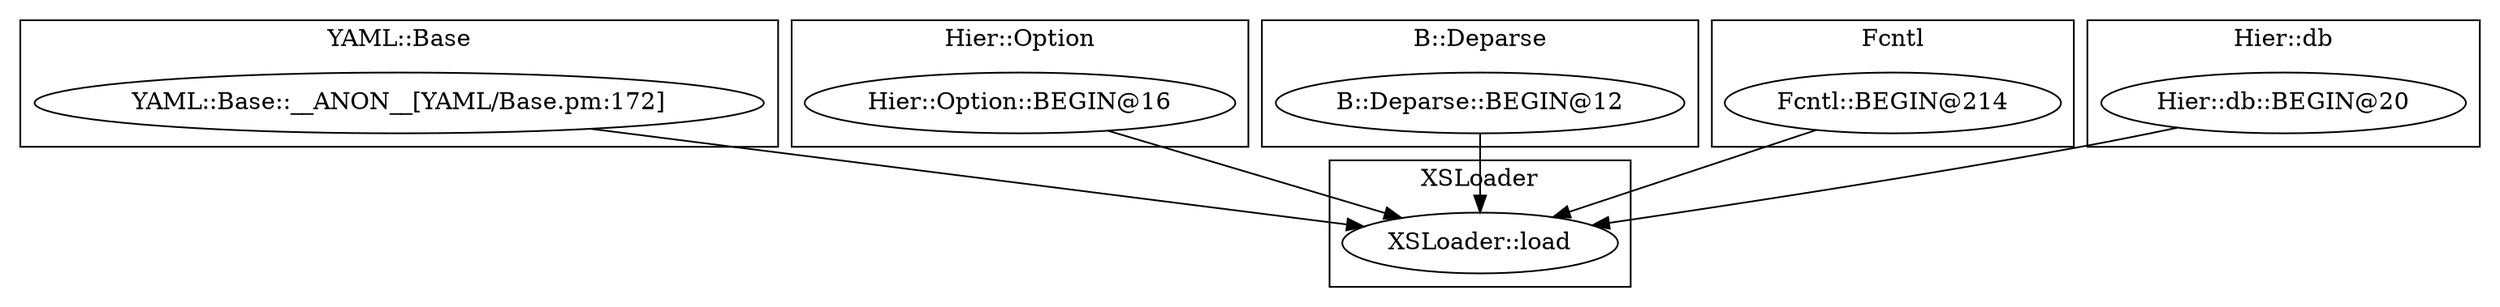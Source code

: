 digraph {
graph [overlap=false]
subgraph cluster_YAML_Base {
	label="YAML::Base";
	"YAML::Base::__ANON__[YAML/Base.pm:172]";
}
subgraph cluster_Hier_Option {
	label="Hier::Option";
	"Hier::Option::BEGIN@16";
}
subgraph cluster_XSLoader {
	label="XSLoader";
	"XSLoader::load";
}
subgraph cluster_B_Deparse {
	label="B::Deparse";
	"B::Deparse::BEGIN@12";
}
subgraph cluster_Fcntl {
	label="Fcntl";
	"Fcntl::BEGIN@214";
}
subgraph cluster_Hier_db {
	label="Hier::db";
	"Hier::db::BEGIN@20";
}
"Hier::Option::BEGIN@16" -> "XSLoader::load";
"Fcntl::BEGIN@214" -> "XSLoader::load";
"Hier::db::BEGIN@20" -> "XSLoader::load";
"B::Deparse::BEGIN@12" -> "XSLoader::load";
"YAML::Base::__ANON__[YAML/Base.pm:172]" -> "XSLoader::load";
}
